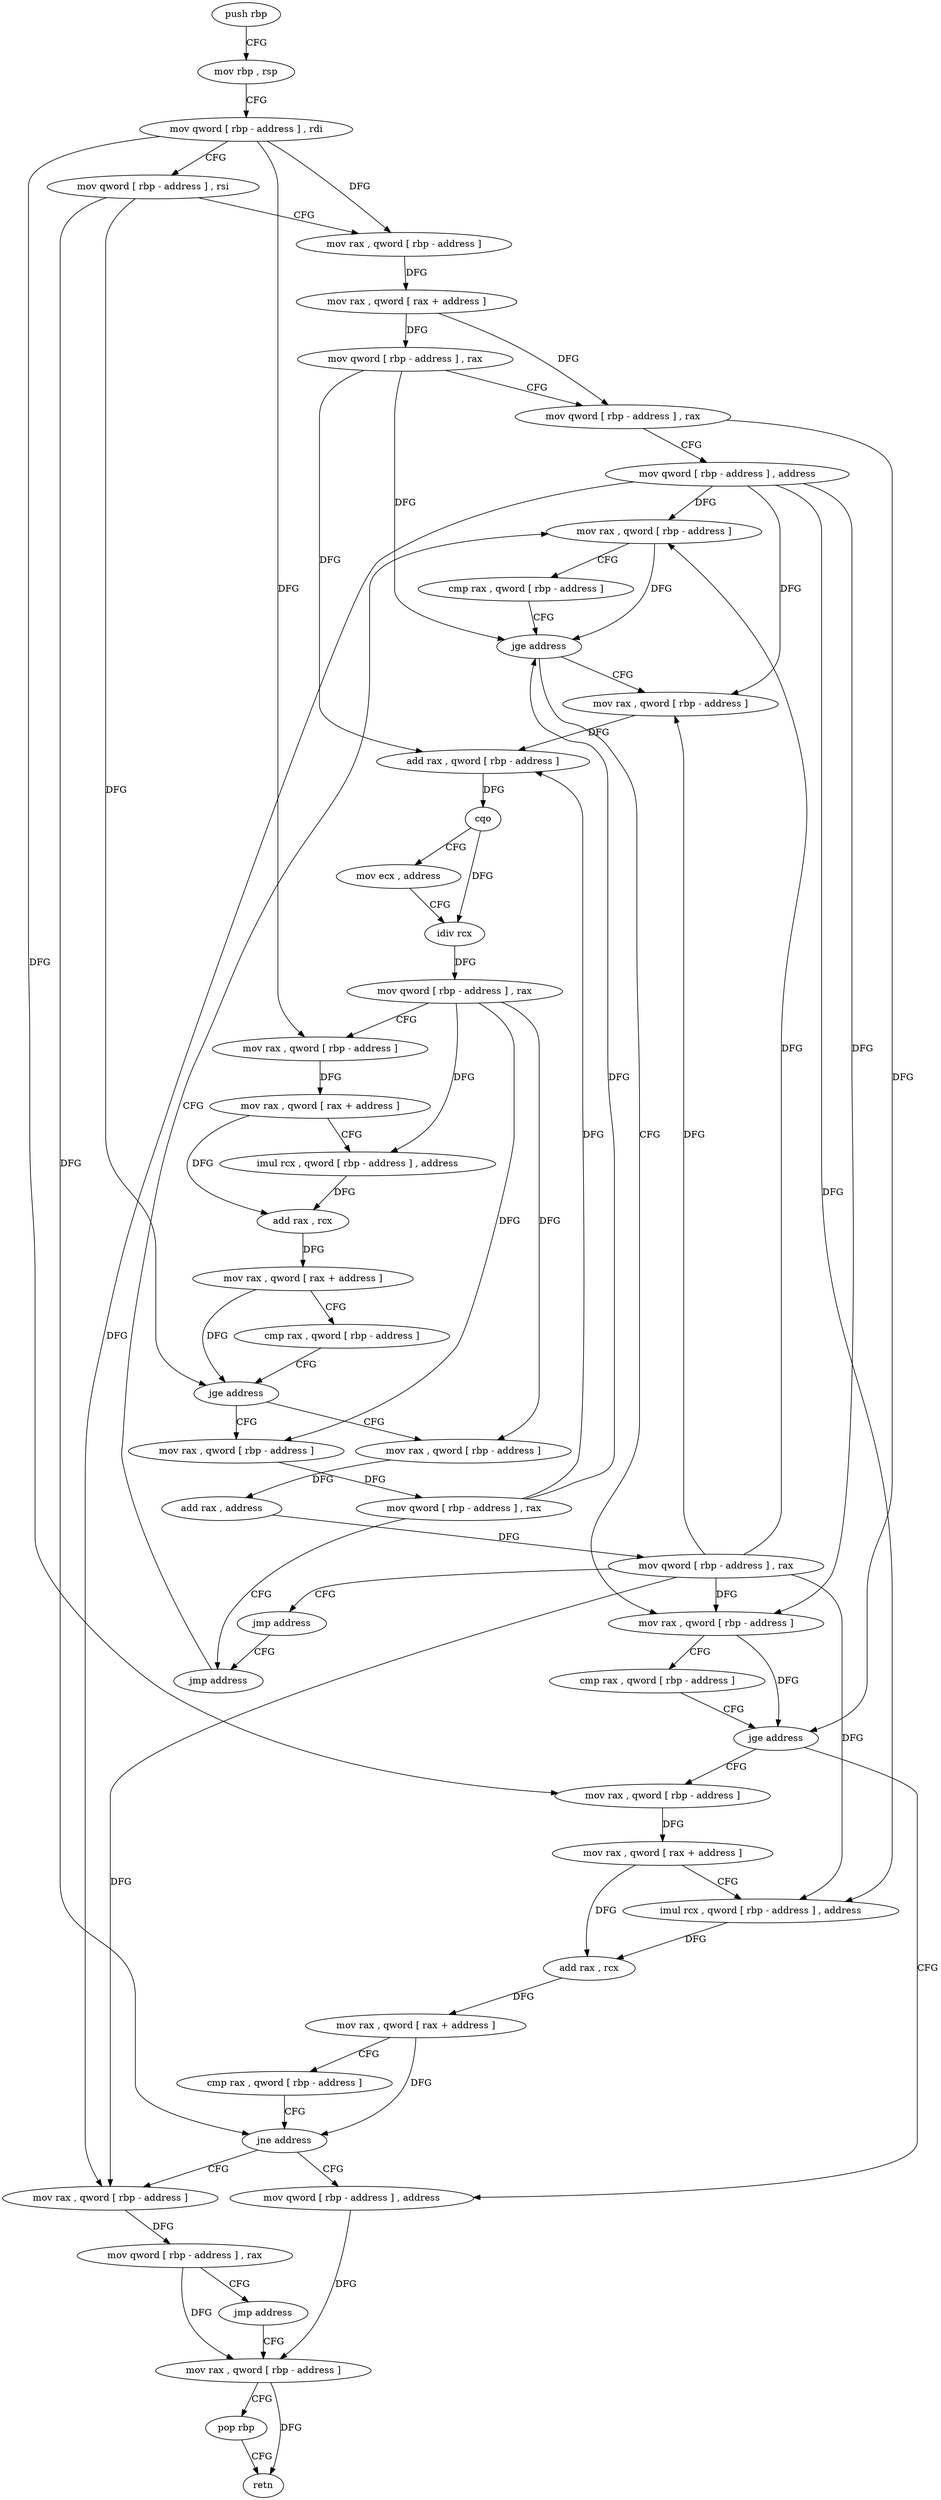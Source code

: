 digraph "func" {
"4296912" [label = "push rbp" ]
"4296913" [label = "mov rbp , rsp" ]
"4296916" [label = "mov qword [ rbp - address ] , rdi" ]
"4296920" [label = "mov qword [ rbp - address ] , rsi" ]
"4296924" [label = "mov rax , qword [ rbp - address ]" ]
"4296928" [label = "mov rax , qword [ rax + address ]" ]
"4296935" [label = "mov qword [ rbp - address ] , rax" ]
"4296939" [label = "mov qword [ rbp - address ] , rax" ]
"4296943" [label = "mov qword [ rbp - address ] , address" ]
"4296951" [label = "mov rax , qword [ rbp - address ]" ]
"4297055" [label = "mov rax , qword [ rbp - address ]" ]
"4297059" [label = "cmp rax , qword [ rbp - address ]" ]
"4297063" [label = "jge address" ]
"4297118" [label = "mov qword [ rbp - address ] , address" ]
"4297069" [label = "mov rax , qword [ rbp - address ]" ]
"4296965" [label = "mov rax , qword [ rbp - address ]" ]
"4296969" [label = "add rax , qword [ rbp - address ]" ]
"4296973" [label = "cqo" ]
"4296975" [label = "mov ecx , address" ]
"4296980" [label = "idiv rcx" ]
"4296983" [label = "mov qword [ rbp - address ] , rax" ]
"4296987" [label = "mov rax , qword [ rbp - address ]" ]
"4296991" [label = "mov rax , qword [ rax + address ]" ]
"4296998" [label = "imul rcx , qword [ rbp - address ] , address" ]
"4297006" [label = "add rax , rcx" ]
"4297009" [label = "mov rax , qword [ rax + address ]" ]
"4297013" [label = "cmp rax , qword [ rbp - address ]" ]
"4297017" [label = "jge address" ]
"4297042" [label = "mov rax , qword [ rbp - address ]" ]
"4297023" [label = "mov rax , qword [ rbp - address ]" ]
"4297126" [label = "mov rax , qword [ rbp - address ]" ]
"4297073" [label = "mov rax , qword [ rax + address ]" ]
"4297080" [label = "imul rcx , qword [ rbp - address ] , address" ]
"4297088" [label = "add rax , rcx" ]
"4297091" [label = "mov rax , qword [ rax + address ]" ]
"4297095" [label = "cmp rax , qword [ rbp - address ]" ]
"4297099" [label = "jne address" ]
"4297105" [label = "mov rax , qword [ rbp - address ]" ]
"4297046" [label = "mov qword [ rbp - address ] , rax" ]
"4297050" [label = "jmp address" ]
"4297027" [label = "add rax , address" ]
"4297033" [label = "mov qword [ rbp - address ] , rax" ]
"4297037" [label = "jmp address" ]
"4297109" [label = "mov qword [ rbp - address ] , rax" ]
"4297113" [label = "jmp address" ]
"4296955" [label = "cmp rax , qword [ rbp - address ]" ]
"4296959" [label = "jge address" ]
"4297130" [label = "pop rbp" ]
"4297131" [label = "retn" ]
"4296912" -> "4296913" [ label = "CFG" ]
"4296913" -> "4296916" [ label = "CFG" ]
"4296916" -> "4296920" [ label = "CFG" ]
"4296916" -> "4296924" [ label = "DFG" ]
"4296916" -> "4296987" [ label = "DFG" ]
"4296916" -> "4297069" [ label = "DFG" ]
"4296920" -> "4296924" [ label = "CFG" ]
"4296920" -> "4297017" [ label = "DFG" ]
"4296920" -> "4297099" [ label = "DFG" ]
"4296924" -> "4296928" [ label = "DFG" ]
"4296928" -> "4296935" [ label = "DFG" ]
"4296928" -> "4296939" [ label = "DFG" ]
"4296935" -> "4296939" [ label = "CFG" ]
"4296935" -> "4296959" [ label = "DFG" ]
"4296935" -> "4296969" [ label = "DFG" ]
"4296939" -> "4296943" [ label = "CFG" ]
"4296939" -> "4297063" [ label = "DFG" ]
"4296943" -> "4296951" [ label = "DFG" ]
"4296943" -> "4297055" [ label = "DFG" ]
"4296943" -> "4296965" [ label = "DFG" ]
"4296943" -> "4297080" [ label = "DFG" ]
"4296943" -> "4297105" [ label = "DFG" ]
"4296951" -> "4296955" [ label = "CFG" ]
"4296951" -> "4296959" [ label = "DFG" ]
"4297055" -> "4297059" [ label = "CFG" ]
"4297055" -> "4297063" [ label = "DFG" ]
"4297059" -> "4297063" [ label = "CFG" ]
"4297063" -> "4297118" [ label = "CFG" ]
"4297063" -> "4297069" [ label = "CFG" ]
"4297118" -> "4297126" [ label = "DFG" ]
"4297069" -> "4297073" [ label = "DFG" ]
"4296965" -> "4296969" [ label = "DFG" ]
"4296969" -> "4296973" [ label = "DFG" ]
"4296973" -> "4296975" [ label = "CFG" ]
"4296973" -> "4296980" [ label = "DFG" ]
"4296975" -> "4296980" [ label = "CFG" ]
"4296980" -> "4296983" [ label = "DFG" ]
"4296983" -> "4296987" [ label = "CFG" ]
"4296983" -> "4296998" [ label = "DFG" ]
"4296983" -> "4297042" [ label = "DFG" ]
"4296983" -> "4297023" [ label = "DFG" ]
"4296987" -> "4296991" [ label = "DFG" ]
"4296991" -> "4296998" [ label = "CFG" ]
"4296991" -> "4297006" [ label = "DFG" ]
"4296998" -> "4297006" [ label = "DFG" ]
"4297006" -> "4297009" [ label = "DFG" ]
"4297009" -> "4297013" [ label = "CFG" ]
"4297009" -> "4297017" [ label = "DFG" ]
"4297013" -> "4297017" [ label = "CFG" ]
"4297017" -> "4297042" [ label = "CFG" ]
"4297017" -> "4297023" [ label = "CFG" ]
"4297042" -> "4297046" [ label = "DFG" ]
"4297023" -> "4297027" [ label = "DFG" ]
"4297126" -> "4297130" [ label = "CFG" ]
"4297126" -> "4297131" [ label = "DFG" ]
"4297073" -> "4297080" [ label = "CFG" ]
"4297073" -> "4297088" [ label = "DFG" ]
"4297080" -> "4297088" [ label = "DFG" ]
"4297088" -> "4297091" [ label = "DFG" ]
"4297091" -> "4297095" [ label = "CFG" ]
"4297091" -> "4297099" [ label = "DFG" ]
"4297095" -> "4297099" [ label = "CFG" ]
"4297099" -> "4297118" [ label = "CFG" ]
"4297099" -> "4297105" [ label = "CFG" ]
"4297105" -> "4297109" [ label = "DFG" ]
"4297046" -> "4297050" [ label = "CFG" ]
"4297046" -> "4296959" [ label = "DFG" ]
"4297046" -> "4296969" [ label = "DFG" ]
"4297050" -> "4296951" [ label = "CFG" ]
"4297027" -> "4297033" [ label = "DFG" ]
"4297033" -> "4297037" [ label = "CFG" ]
"4297033" -> "4296951" [ label = "DFG" ]
"4297033" -> "4297055" [ label = "DFG" ]
"4297033" -> "4296965" [ label = "DFG" ]
"4297033" -> "4297080" [ label = "DFG" ]
"4297033" -> "4297105" [ label = "DFG" ]
"4297037" -> "4297050" [ label = "CFG" ]
"4297109" -> "4297113" [ label = "CFG" ]
"4297109" -> "4297126" [ label = "DFG" ]
"4297113" -> "4297126" [ label = "CFG" ]
"4296955" -> "4296959" [ label = "CFG" ]
"4296959" -> "4297055" [ label = "CFG" ]
"4296959" -> "4296965" [ label = "CFG" ]
"4297130" -> "4297131" [ label = "CFG" ]
}
